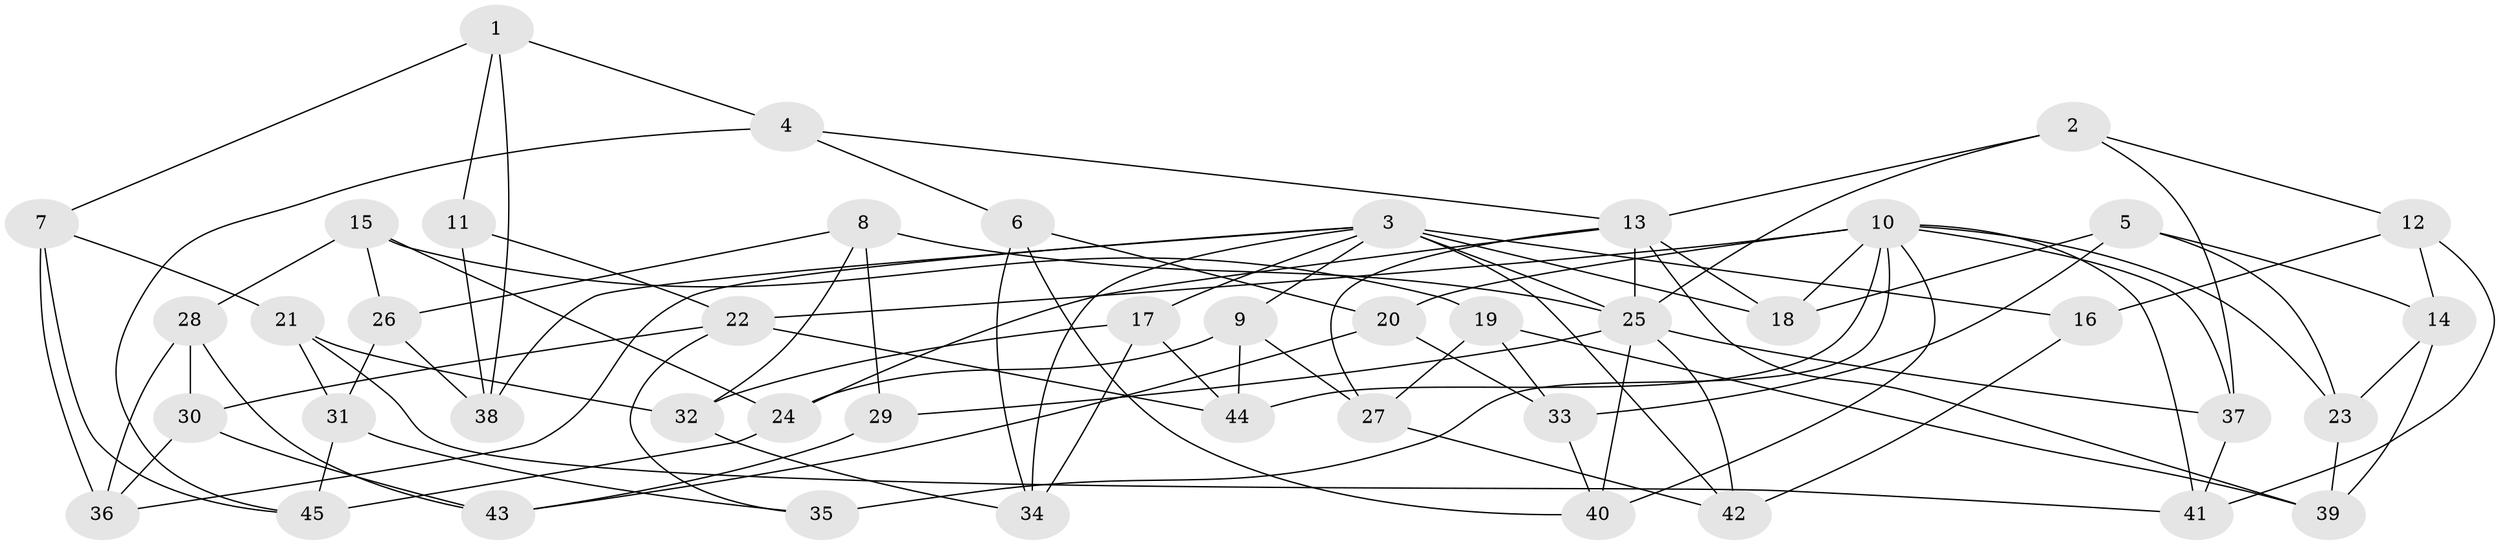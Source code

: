 // original degree distribution, {4: 1.0}
// Generated by graph-tools (version 1.1) at 2025/53/03/04/25 22:53:46]
// undirected, 45 vertices, 97 edges
graph export_dot {
  node [color=gray90,style=filled];
  1;
  2;
  3;
  4;
  5;
  6;
  7;
  8;
  9;
  10;
  11;
  12;
  13;
  14;
  15;
  16;
  17;
  18;
  19;
  20;
  21;
  22;
  23;
  24;
  25;
  26;
  27;
  28;
  29;
  30;
  31;
  32;
  33;
  34;
  35;
  36;
  37;
  38;
  39;
  40;
  41;
  42;
  43;
  44;
  45;
  1 -- 4 [weight=1.0];
  1 -- 7 [weight=1.0];
  1 -- 11 [weight=1.0];
  1 -- 38 [weight=1.0];
  2 -- 12 [weight=1.0];
  2 -- 13 [weight=1.0];
  2 -- 25 [weight=1.0];
  2 -- 37 [weight=1.0];
  3 -- 9 [weight=1.0];
  3 -- 16 [weight=2.0];
  3 -- 17 [weight=1.0];
  3 -- 18 [weight=1.0];
  3 -- 25 [weight=1.0];
  3 -- 34 [weight=1.0];
  3 -- 36 [weight=1.0];
  3 -- 38 [weight=1.0];
  3 -- 42 [weight=1.0];
  4 -- 6 [weight=1.0];
  4 -- 13 [weight=1.0];
  4 -- 45 [weight=1.0];
  5 -- 14 [weight=1.0];
  5 -- 18 [weight=1.0];
  5 -- 23 [weight=1.0];
  5 -- 33 [weight=1.0];
  6 -- 20 [weight=1.0];
  6 -- 34 [weight=1.0];
  6 -- 40 [weight=1.0];
  7 -- 21 [weight=1.0];
  7 -- 36 [weight=1.0];
  7 -- 45 [weight=1.0];
  8 -- 25 [weight=1.0];
  8 -- 26 [weight=1.0];
  8 -- 29 [weight=1.0];
  8 -- 32 [weight=1.0];
  9 -- 24 [weight=1.0];
  9 -- 27 [weight=1.0];
  9 -- 44 [weight=1.0];
  10 -- 18 [weight=1.0];
  10 -- 20 [weight=1.0];
  10 -- 22 [weight=3.0];
  10 -- 23 [weight=1.0];
  10 -- 35 [weight=2.0];
  10 -- 37 [weight=1.0];
  10 -- 40 [weight=1.0];
  10 -- 41 [weight=1.0];
  10 -- 44 [weight=1.0];
  11 -- 22 [weight=2.0];
  11 -- 38 [weight=1.0];
  12 -- 14 [weight=1.0];
  12 -- 16 [weight=1.0];
  12 -- 41 [weight=1.0];
  13 -- 18 [weight=1.0];
  13 -- 24 [weight=1.0];
  13 -- 25 [weight=2.0];
  13 -- 27 [weight=1.0];
  13 -- 39 [weight=1.0];
  14 -- 23 [weight=1.0];
  14 -- 39 [weight=1.0];
  15 -- 19 [weight=1.0];
  15 -- 24 [weight=1.0];
  15 -- 26 [weight=1.0];
  15 -- 28 [weight=1.0];
  16 -- 42 [weight=1.0];
  17 -- 32 [weight=1.0];
  17 -- 34 [weight=1.0];
  17 -- 44 [weight=1.0];
  19 -- 27 [weight=1.0];
  19 -- 33 [weight=1.0];
  19 -- 39 [weight=1.0];
  20 -- 33 [weight=1.0];
  20 -- 43 [weight=1.0];
  21 -- 31 [weight=1.0];
  21 -- 32 [weight=1.0];
  21 -- 41 [weight=1.0];
  22 -- 30 [weight=1.0];
  22 -- 35 [weight=1.0];
  22 -- 44 [weight=1.0];
  23 -- 39 [weight=1.0];
  24 -- 45 [weight=1.0];
  25 -- 29 [weight=2.0];
  25 -- 37 [weight=1.0];
  25 -- 40 [weight=1.0];
  25 -- 42 [weight=1.0];
  26 -- 31 [weight=1.0];
  26 -- 38 [weight=1.0];
  27 -- 42 [weight=1.0];
  28 -- 30 [weight=1.0];
  28 -- 36 [weight=1.0];
  28 -- 43 [weight=1.0];
  29 -- 43 [weight=1.0];
  30 -- 36 [weight=1.0];
  30 -- 43 [weight=1.0];
  31 -- 35 [weight=1.0];
  31 -- 45 [weight=1.0];
  32 -- 34 [weight=1.0];
  33 -- 40 [weight=1.0];
  37 -- 41 [weight=1.0];
}
